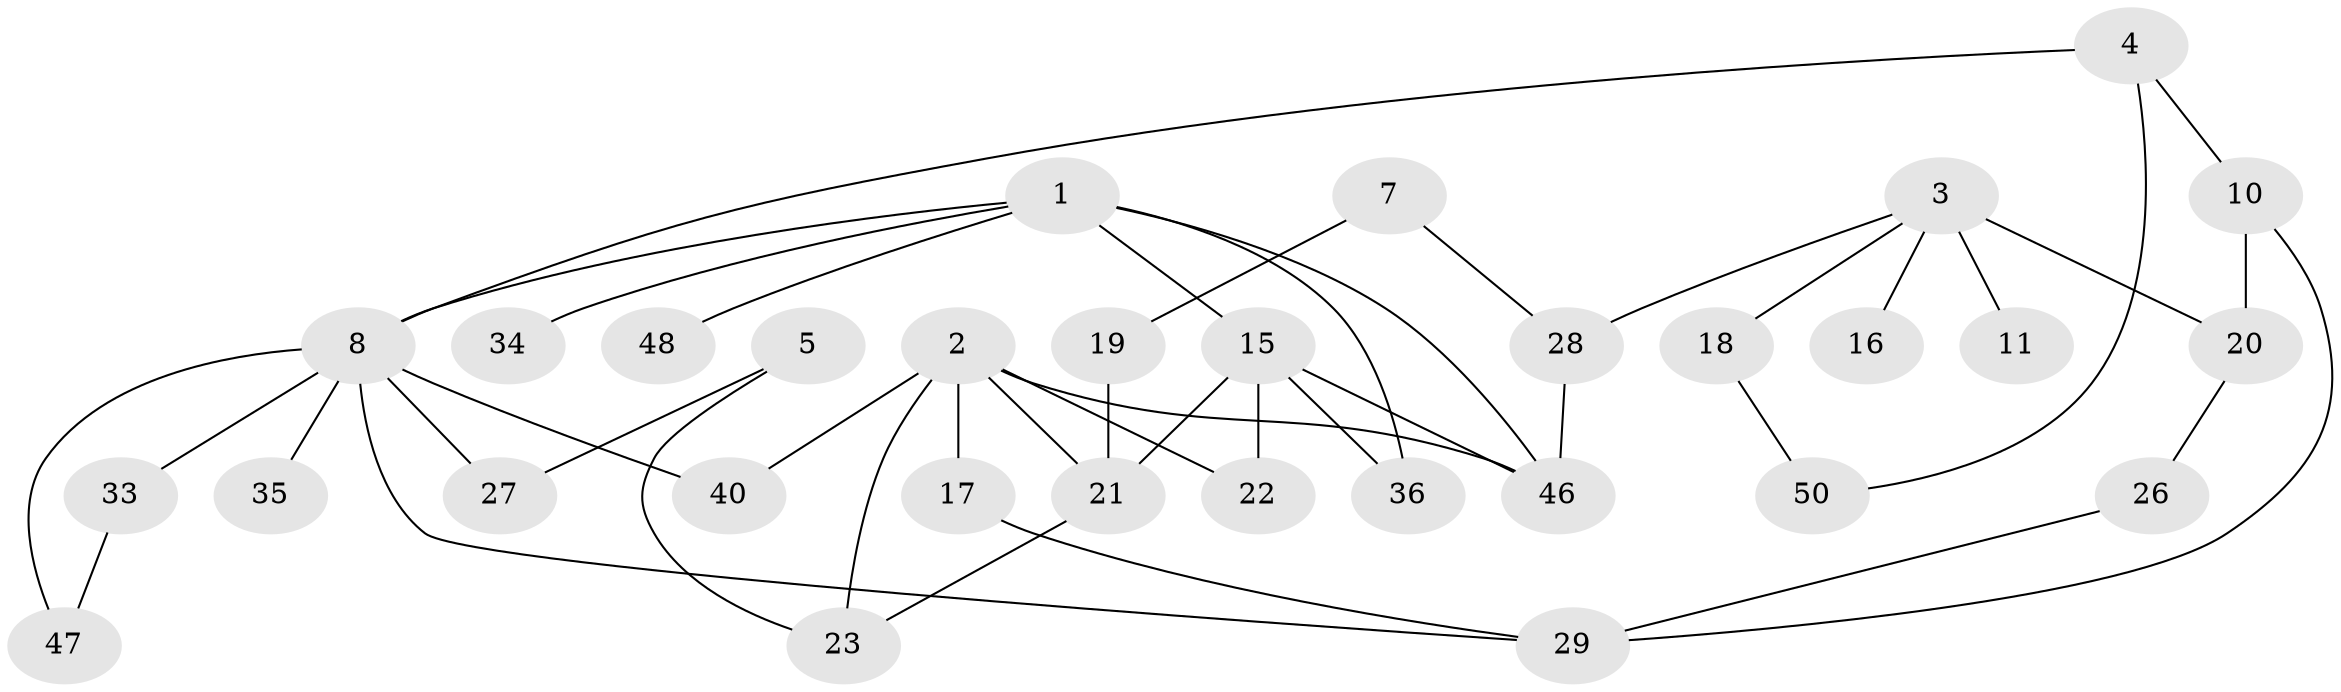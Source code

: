 // original degree distribution, {5: 0.023809523809523808, 4: 0.10317460317460317, 3: 0.19047619047619047, 1: 0.2777777777777778, 0: 0.14285714285714285, 2: 0.25396825396825395, 6: 0.007936507936507936}
// Generated by graph-tools (version 1.1) at 2025/48/03/04/25 22:48:10]
// undirected, 31 vertices, 44 edges
graph export_dot {
  node [color=gray90,style=filled];
  1;
  2;
  3;
  4;
  5;
  7;
  8;
  10;
  11;
  15;
  16;
  17;
  18;
  19;
  20;
  21;
  22;
  23;
  26;
  27;
  28;
  29;
  33;
  34;
  35;
  36;
  40;
  46;
  47;
  48;
  50;
  1 -- 8 [weight=1.0];
  1 -- 15 [weight=1.0];
  1 -- 34 [weight=1.0];
  1 -- 36 [weight=1.0];
  1 -- 46 [weight=1.0];
  1 -- 48 [weight=1.0];
  2 -- 17 [weight=1.0];
  2 -- 21 [weight=1.0];
  2 -- 22 [weight=1.0];
  2 -- 23 [weight=1.0];
  2 -- 40 [weight=1.0];
  2 -- 46 [weight=1.0];
  3 -- 11 [weight=2.0];
  3 -- 16 [weight=1.0];
  3 -- 18 [weight=1.0];
  3 -- 20 [weight=1.0];
  3 -- 28 [weight=1.0];
  4 -- 8 [weight=1.0];
  4 -- 10 [weight=1.0];
  4 -- 50 [weight=1.0];
  5 -- 23 [weight=1.0];
  5 -- 27 [weight=1.0];
  7 -- 19 [weight=1.0];
  7 -- 28 [weight=1.0];
  8 -- 27 [weight=1.0];
  8 -- 29 [weight=1.0];
  8 -- 33 [weight=1.0];
  8 -- 35 [weight=1.0];
  8 -- 40 [weight=1.0];
  8 -- 47 [weight=1.0];
  10 -- 20 [weight=1.0];
  10 -- 29 [weight=1.0];
  15 -- 21 [weight=2.0];
  15 -- 22 [weight=1.0];
  15 -- 36 [weight=1.0];
  15 -- 46 [weight=1.0];
  17 -- 29 [weight=1.0];
  18 -- 50 [weight=1.0];
  19 -- 21 [weight=1.0];
  20 -- 26 [weight=1.0];
  21 -- 23 [weight=1.0];
  26 -- 29 [weight=1.0];
  28 -- 46 [weight=1.0];
  33 -- 47 [weight=1.0];
}
